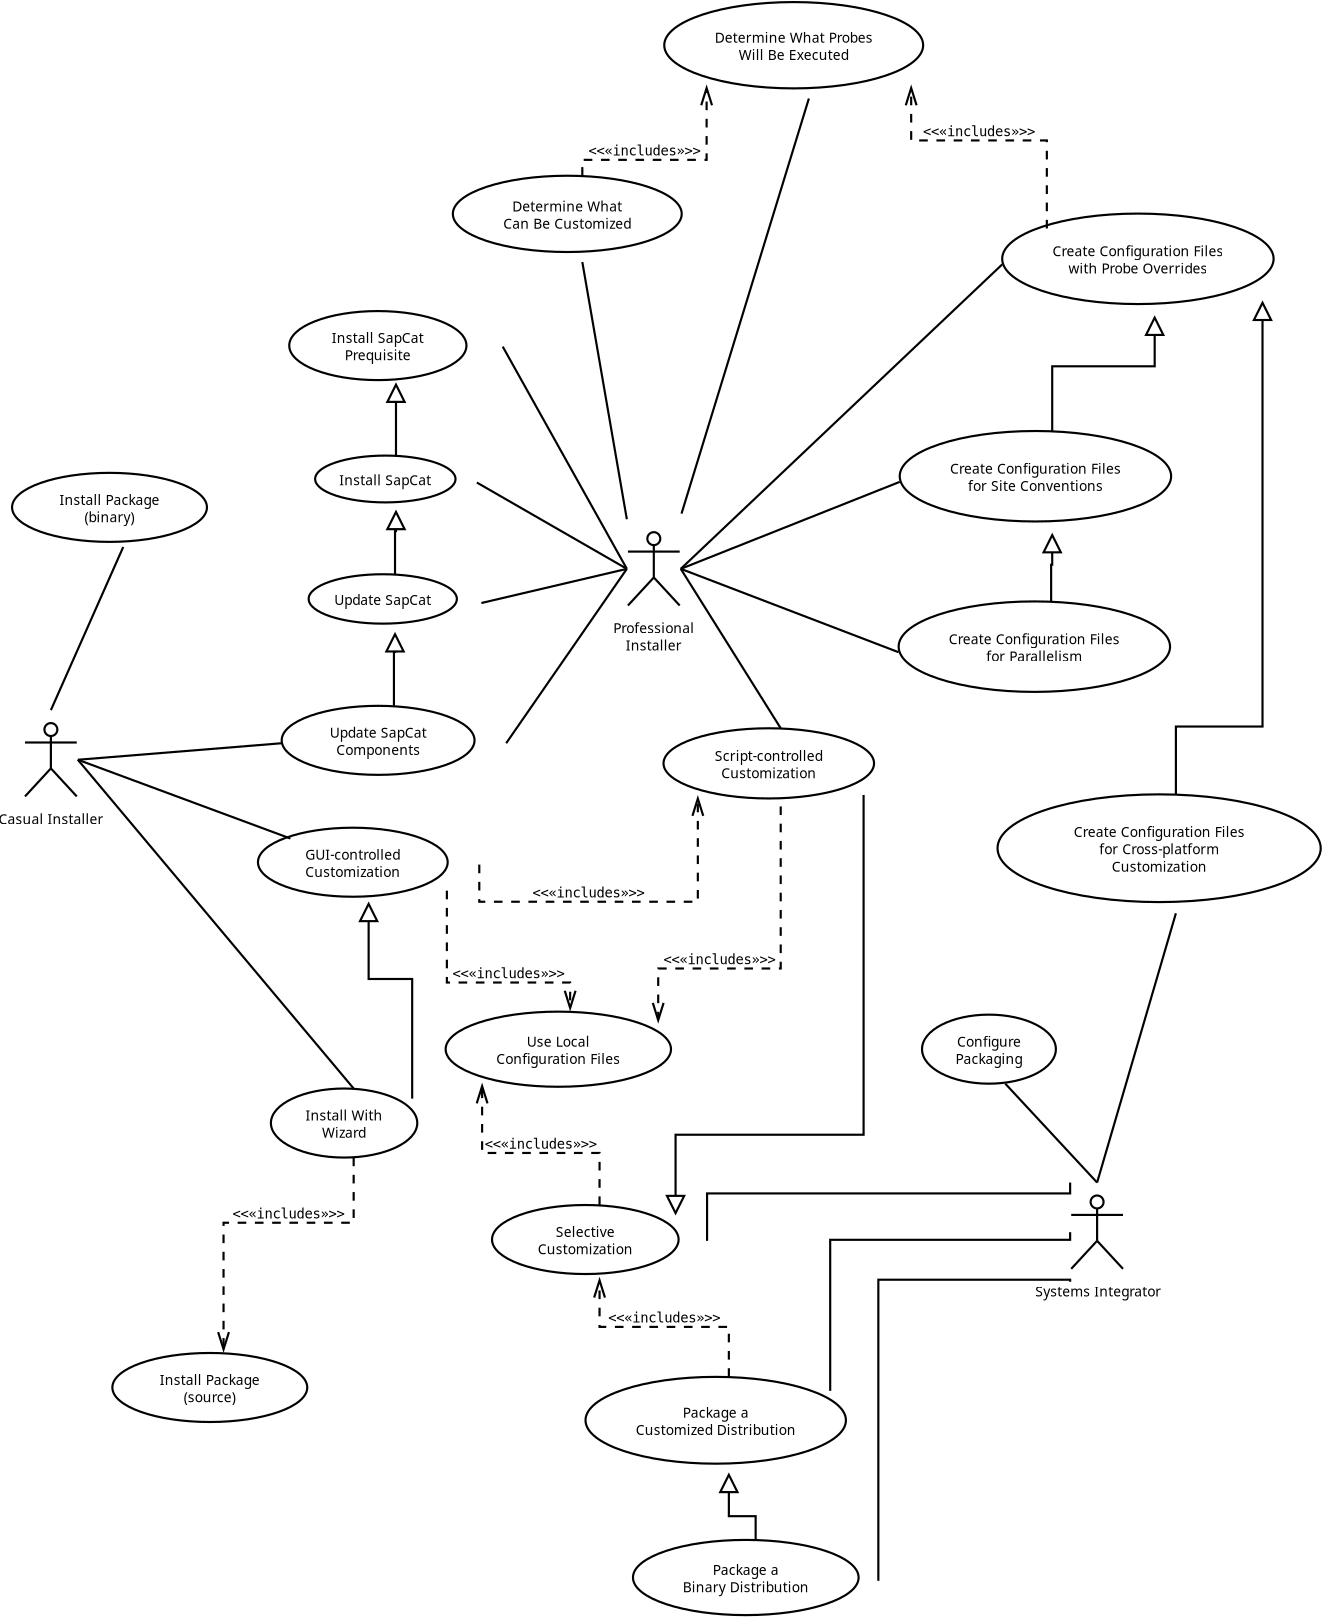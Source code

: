 <?xml version="1.0"?>
<diagram xmlns:dia="http://www.lysator.liu.se/~alla/dia/">
  <diagramdata>
    <attribute name="background">
      <color val="#ffffff"/>
    </attribute>
    <attribute name="paper">
      <composite type="paper">
        <attribute name="name">
          <string>#Letter#</string>
        </attribute>
        <attribute name="tmargin">
          <real val="2.54"/>
        </attribute>
        <attribute name="bmargin">
          <real val="2.54"/>
        </attribute>
        <attribute name="lmargin">
          <real val="2.54"/>
        </attribute>
        <attribute name="rmargin">
          <real val="2.54"/>
        </attribute>
        <attribute name="is_portrait">
          <boolean val="true"/>
        </attribute>
        <attribute name="scaling">
          <real val="1.045"/>
        </attribute>
        <attribute name="fitto">
          <boolean val="true"/>
        </attribute>
        <attribute name="fitwidth">
          <int val="4"/>
        </attribute>
        <attribute name="fitheight">
          <int val="4"/>
        </attribute>
      </composite>
    </attribute>
  </diagramdata>
  <layer name="Background" visible="true">
    <object type="UML - Actor" version="0" id="O0">
      <attribute name="obj_pos">
        <point val="53.6,43.25"/>
      </attribute>
      <attribute name="obj_bb">
        <rectangle val="50.203,40.95;56.997,46.51"/>
      </attribute>
      <attribute name="elem_corner">
        <point val="52.35,40.95"/>
      </attribute>
      <attribute name="elem_width">
        <real val="2.5"/>
      </attribute>
      <attribute name="elem_height">
        <real val="4.6"/>
      </attribute>
      <attribute name="text">
        <composite type="text">
          <attribute name="string">
            <string>#Systems Integrator#</string>
          </attribute>
          <attribute name="font">
            <font name="Helvetica"/>
          </attribute>
          <attribute name="height">
            <real val="0.8"/>
          </attribute>
          <attribute name="pos">
            <point val="53.6,46.35"/>
          </attribute>
          <attribute name="color">
            <color val="#000000"/>
          </attribute>
          <attribute name="alignment">
            <enum val="1"/>
          </attribute>
        </composite>
      </attribute>
    </object>
    <object type="UML - Actor" version="0" id="O1">
      <attribute name="obj_pos">
        <point val="5.1,21.35"/>
      </attribute>
      <attribute name="obj_bb">
        <rectangle val="2.297,19.05;7.903,24.61"/>
      </attribute>
      <attribute name="elem_corner">
        <point val="3.85,19.05"/>
      </attribute>
      <attribute name="elem_width">
        <real val="2.5"/>
      </attribute>
      <attribute name="elem_height">
        <real val="4.6"/>
      </attribute>
      <attribute name="text">
        <composite type="text">
          <attribute name="string">
            <string>#Casual Installer#</string>
          </attribute>
          <attribute name="font">
            <font name="Helvetica"/>
          </attribute>
          <attribute name="height">
            <real val="0.8"/>
          </attribute>
          <attribute name="pos">
            <point val="5.1,24.45"/>
          </attribute>
          <attribute name="color">
            <color val="#000000"/>
          </attribute>
          <attribute name="alignment">
            <enum val="1"/>
          </attribute>
        </composite>
      </attribute>
    </object>
    <object type="UML - Actor" version="0" id="O2">
      <attribute name="obj_pos">
        <point val="33.05,12.5"/>
      </attribute>
      <attribute name="obj_bb">
        <rectangle val="30.793,10.2;35.307,16.56"/>
      </attribute>
      <attribute name="elem_corner">
        <point val="31.8,10.2"/>
      </attribute>
      <attribute name="elem_width">
        <real val="2.5"/>
      </attribute>
      <attribute name="elem_height">
        <real val="4.6"/>
      </attribute>
      <attribute name="text">
        <composite type="text">
          <attribute name="string">
            <string>#Professional
Installer#</string>
          </attribute>
          <attribute name="font">
            <font name="Helvetica"/>
          </attribute>
          <attribute name="height">
            <real val="0.8"/>
          </attribute>
          <attribute name="pos">
            <point val="33.05,15.6"/>
          </attribute>
          <attribute name="color">
            <color val="#000000"/>
          </attribute>
          <attribute name="alignment">
            <enum val="1"/>
          </attribute>
        </composite>
      </attribute>
    </object>
    <object type="UML - Usecase" version="0" id="O3">
      <attribute name="obj_pos">
        <point val="7.95,48.85"/>
      </attribute>
      <attribute name="obj_bb">
        <rectangle val="7.95,48.85;18.259,52.286"/>
      </attribute>
      <attribute name="elem_corner">
        <point val="7.95,48.85"/>
      </attribute>
      <attribute name="elem_width">
        <real val="10.309"/>
      </attribute>
      <attribute name="elem_height">
        <real val="3.436"/>
      </attribute>
      <attribute name="text">
        <composite type="text">
          <attribute name="string">
            <string>#Install Package
(source)#</string>
          </attribute>
          <attribute name="font">
            <font name="Helvetica"/>
          </attribute>
          <attribute name="height">
            <real val="0.8"/>
          </attribute>
          <attribute name="pos">
            <point val="13.104,50.408"/>
          </attribute>
          <attribute name="color">
            <color val="#000000"/>
          </attribute>
          <attribute name="alignment">
            <enum val="1"/>
          </attribute>
        </composite>
      </attribute>
      <attribute name="textout">
        <boolean val="false"/>
      </attribute>
      <attribute name="collaboration">
        <boolean val="false"/>
      </attribute>
    </object>
    <object type="UML - Usecase" version="0" id="O4">
      <attribute name="obj_pos">
        <point val="3.3,8.05"/>
      </attribute>
      <attribute name="obj_bb">
        <rectangle val="3.3,8.05;13.609,11.486"/>
      </attribute>
      <attribute name="elem_corner">
        <point val="3.3,8.05"/>
      </attribute>
      <attribute name="elem_width">
        <real val="10.309"/>
      </attribute>
      <attribute name="elem_height">
        <real val="3.436"/>
      </attribute>
      <attribute name="text">
        <composite type="text">
          <attribute name="string">
            <string>#Install Package
(binary)#</string>
          </attribute>
          <attribute name="font">
            <font name="Helvetica"/>
          </attribute>
          <attribute name="height">
            <real val="0.8"/>
          </attribute>
          <attribute name="pos">
            <point val="8.454,9.608"/>
          </attribute>
          <attribute name="color">
            <color val="#000000"/>
          </attribute>
          <attribute name="alignment">
            <enum val="1"/>
          </attribute>
        </composite>
      </attribute>
      <attribute name="textout">
        <boolean val="false"/>
      </attribute>
      <attribute name="collaboration">
        <boolean val="false"/>
      </attribute>
    </object>
    <object type="UML - Usecase" version="0" id="O5">
      <attribute name="obj_pos">
        <point val="14.7,24.5"/>
      </attribute>
      <attribute name="obj_bb">
        <rectangle val="14.7,24.5;24.96,27.92"/>
      </attribute>
      <attribute name="elem_corner">
        <point val="14.7,24.5"/>
      </attribute>
      <attribute name="elem_width">
        <real val="10.26"/>
      </attribute>
      <attribute name="elem_height">
        <real val="3.42"/>
      </attribute>
      <attribute name="text">
        <composite type="text">
          <attribute name="string">
            <string>#GUI-controlled
Customization#</string>
          </attribute>
          <attribute name="font">
            <font name="Helvetica"/>
          </attribute>
          <attribute name="height">
            <real val="0.8"/>
          </attribute>
          <attribute name="pos">
            <point val="19.83,26.05"/>
          </attribute>
          <attribute name="color">
            <color val="#000000"/>
          </attribute>
          <attribute name="alignment">
            <enum val="1"/>
          </attribute>
        </composite>
      </attribute>
      <attribute name="textout">
        <boolean val="false"/>
      </attribute>
      <attribute name="collaboration">
        <boolean val="false"/>
      </attribute>
    </object>
    <object type="UML - Usecase" version="0" id="O6">
      <attribute name="obj_pos">
        <point val="16.15,0.55"/>
      </attribute>
      <attribute name="obj_bb">
        <rectangle val="16.15,0.55;26.047,3.849"/>
      </attribute>
      <attribute name="elem_corner">
        <point val="16.15,0.55"/>
      </attribute>
      <attribute name="elem_width">
        <real val="9.896"/>
      </attribute>
      <attribute name="elem_height">
        <real val="3.299"/>
      </attribute>
      <attribute name="text">
        <composite type="text">
          <attribute name="string">
            <string>#Install SapCat
Prequisite#</string>
          </attribute>
          <attribute name="font">
            <font name="Helvetica"/>
          </attribute>
          <attribute name="height">
            <real val="0.8"/>
          </attribute>
          <attribute name="pos">
            <point val="21.098,2.039"/>
          </attribute>
          <attribute name="color">
            <color val="#000000"/>
          </attribute>
          <attribute name="alignment">
            <enum val="1"/>
          </attribute>
        </composite>
      </attribute>
      <attribute name="textout">
        <boolean val="false"/>
      </attribute>
      <attribute name="collaboration">
        <boolean val="false"/>
      </attribute>
    </object>
    <object type="UML - Usecase" version="0" id="O7">
      <attribute name="obj_pos">
        <point val="17.35,7.25"/>
      </attribute>
      <attribute name="obj_bb">
        <rectangle val="17.35,7.25;24.846,9.749"/>
      </attribute>
      <attribute name="elem_corner">
        <point val="17.35,7.25"/>
      </attribute>
      <attribute name="elem_width">
        <real val="7.496"/>
      </attribute>
      <attribute name="elem_height">
        <real val="2.499"/>
      </attribute>
      <attribute name="text">
        <composite type="text">
          <attribute name="string">
            <string>#Install SapCat#</string>
          </attribute>
          <attribute name="font">
            <font name="Helvetica"/>
          </attribute>
          <attribute name="height">
            <real val="0.8"/>
          </attribute>
          <attribute name="pos">
            <point val="21.098,8.739"/>
          </attribute>
          <attribute name="color">
            <color val="#000000"/>
          </attribute>
          <attribute name="alignment">
            <enum val="1"/>
          </attribute>
        </composite>
      </attribute>
      <attribute name="textout">
        <boolean val="false"/>
      </attribute>
      <attribute name="collaboration">
        <boolean val="false"/>
      </attribute>
    </object>
    <object type="UML - Usecase" version="0" id="O8">
      <attribute name="obj_pos">
        <point val="17.05,12.75"/>
      </attribute>
      <attribute name="obj_bb">
        <rectangle val="17.05,12.75;25.055,15.418"/>
      </attribute>
      <attribute name="elem_corner">
        <point val="17.05,12.75"/>
      </attribute>
      <attribute name="elem_width">
        <real val="8.006"/>
      </attribute>
      <attribute name="elem_height">
        <real val="2.669"/>
      </attribute>
      <attribute name="text">
        <composite type="text">
          <attribute name="string">
            <string>#Update SapCat#</string>
          </attribute>
          <attribute name="font">
            <font name="Helvetica"/>
          </attribute>
          <attribute name="height">
            <real val="0.8"/>
          </attribute>
          <attribute name="pos">
            <point val="21.053,14.324"/>
          </attribute>
          <attribute name="color">
            <color val="#000000"/>
          </attribute>
          <attribute name="alignment">
            <enum val="1"/>
          </attribute>
        </composite>
      </attribute>
      <attribute name="textout">
        <boolean val="false"/>
      </attribute>
      <attribute name="collaboration">
        <boolean val="false"/>
      </attribute>
    </object>
    <object type="UML - Usecase" version="0" id="O9">
      <attribute name="obj_pos">
        <point val="15.8,18.85"/>
      </attribute>
      <attribute name="obj_bb">
        <rectangle val="15.8,18.85;26.206,22.319"/>
      </attribute>
      <attribute name="elem_corner">
        <point val="15.8,18.85"/>
      </attribute>
      <attribute name="elem_width">
        <real val="10.405"/>
      </attribute>
      <attribute name="elem_height">
        <real val="3.469"/>
      </attribute>
      <attribute name="text">
        <composite type="text">
          <attribute name="string">
            <string>#Update SapCat
Components#</string>
          </attribute>
          <attribute name="font">
            <font name="Helvetica"/>
          </attribute>
          <attribute name="height">
            <real val="0.8"/>
          </attribute>
          <attribute name="pos">
            <point val="21.003,20.424"/>
          </attribute>
          <attribute name="color">
            <color val="#000000"/>
          </attribute>
          <attribute name="alignment">
            <enum val="1"/>
          </attribute>
        </composite>
      </attribute>
      <attribute name="textout">
        <boolean val="false"/>
      </attribute>
      <attribute name="collaboration">
        <boolean val="false"/>
      </attribute>
    </object>
    <object type="UML - Generalization" version="0" id="O10">
      <attribute name="obj_pos">
        <point val="21.053,15.418"/>
      </attribute>
      <attribute name="obj_bb">
        <rectangle val="20.153,14.569;21.903,19.7"/>
      </attribute>
      <attribute name="orth_points">
        <point val="21.053,15.418"/>
        <point val="21.053,16.35"/>
        <point val="21.003,16.35"/>
        <point val="21.003,18.85"/>
      </attribute>
      <attribute name="orth_orient">
        <enum val="1"/>
        <enum val="0"/>
        <enum val="1"/>
      </attribute>
      <attribute name="name">
        <string/>
      </attribute>
      <attribute name="stereotype">
        <string/>
      </attribute>
      <connections>
        <connection handle="0" to="O8" connection="6"/>
        <connection handle="1" to="O9" connection="1"/>
      </connections>
    </object>
    <object type="UML - Generalization" version="0" id="O11">
      <attribute name="obj_pos">
        <point val="21.098,9.749"/>
      </attribute>
      <attribute name="obj_bb">
        <rectangle val="20.203,8.899;21.948,13.6"/>
      </attribute>
      <attribute name="orth_points">
        <point val="21.098,9.749"/>
        <point val="21.098,10.75"/>
        <point val="21.053,10.75"/>
        <point val="21.053,12.75"/>
      </attribute>
      <attribute name="orth_orient">
        <enum val="1"/>
        <enum val="0"/>
        <enum val="1"/>
      </attribute>
      <attribute name="name">
        <string/>
      </attribute>
      <attribute name="stereotype">
        <string/>
      </attribute>
      <connections>
        <connection handle="0" to="O7" connection="6"/>
        <connection handle="1" to="O8" connection="1"/>
      </connections>
    </object>
    <object type="UML - Generalization" version="0" id="O12">
      <attribute name="obj_pos">
        <point val="21.098,3.849"/>
      </attribute>
      <attribute name="obj_bb">
        <rectangle val="20.248,2.999;21.948,8.1"/>
      </attribute>
      <attribute name="orth_points">
        <point val="21.098,3.849"/>
        <point val="21.098,5.2"/>
        <point val="21.098,5.2"/>
        <point val="21.098,7.25"/>
      </attribute>
      <attribute name="orth_orient">
        <enum val="1"/>
        <enum val="0"/>
        <enum val="1"/>
      </attribute>
      <attribute name="name">
        <string/>
      </attribute>
      <attribute name="stereotype">
        <string/>
      </attribute>
      <connections>
        <connection handle="0" to="O6" connection="6"/>
        <connection handle="1" to="O7" connection="1"/>
      </connections>
    </object>
    <object type="Standard - Line" version="0" id="O13">
      <attribute name="obj_pos">
        <point val="5.1,19.05"/>
      </attribute>
      <attribute name="obj_bb">
        <rectangle val="5.05,11.436;8.504,19.1"/>
      </attribute>
      <attribute name="conn_endpoints">
        <point val="5.1,19.05"/>
        <point val="8.454,11.486"/>
      </attribute>
      <attribute name="numcp">
        <int val="1"/>
      </attribute>
      <connections>
        <connection handle="0" to="O1" connection="1"/>
        <connection handle="1" to="O4" connection="6"/>
      </connections>
    </object>
    <object type="Standard - Line" version="0" id="O14">
      <attribute name="obj_pos">
        <point val="6.35,21.35"/>
      </attribute>
      <attribute name="obj_bb">
        <rectangle val="6.3,21.3;16.253,25.051"/>
      </attribute>
      <attribute name="conn_endpoints">
        <point val="6.35,21.35"/>
        <point val="16.203,25.001"/>
      </attribute>
      <attribute name="numcp">
        <int val="1"/>
      </attribute>
      <connections>
        <connection handle="0" to="O1" connection="4"/>
        <connection handle="1" to="O5" connection="0"/>
      </connections>
    </object>
    <object type="Standard - Line" version="0" id="O15">
      <attribute name="obj_pos">
        <point val="6.35,21.35"/>
      </attribute>
      <attribute name="obj_bb">
        <rectangle val="6.3,20.534;15.85,21.4"/>
      </attribute>
      <attribute name="conn_endpoints">
        <point val="6.35,21.35"/>
        <point val="15.8,20.584"/>
      </attribute>
      <attribute name="numcp">
        <int val="1"/>
      </attribute>
      <connections>
        <connection handle="0" to="O1" connection="4"/>
        <connection handle="1" to="O9" connection="3"/>
      </connections>
    </object>
    <object type="UML - Usecase" version="0" id="O16">
      <attribute name="obj_pos">
        <point val="15.3,36.591"/>
      </attribute>
      <attribute name="obj_bb">
        <rectangle val="15.3,36.591;23.36,39.791"/>
      </attribute>
      <attribute name="elem_corner">
        <point val="15.3,36.591"/>
      </attribute>
      <attribute name="elem_width">
        <real val="8.06"/>
      </attribute>
      <attribute name="elem_height">
        <real val="3.2"/>
      </attribute>
      <attribute name="text">
        <composite type="text">
          <attribute name="string">
            <string>#Install With
Wizard#</string>
          </attribute>
          <attribute name="font">
            <font name="Helvetica"/>
          </attribute>
          <attribute name="height">
            <real val="0.8"/>
          </attribute>
          <attribute name="pos">
            <point val="19.33,38.031"/>
          </attribute>
          <attribute name="color">
            <color val="#000000"/>
          </attribute>
          <attribute name="alignment">
            <enum val="1"/>
          </attribute>
        </composite>
      </attribute>
      <attribute name="textout">
        <boolean val="false"/>
      </attribute>
      <attribute name="collaboration">
        <boolean val="false"/>
      </attribute>
    </object>
    <object type="Standard - Line" version="0" id="O17">
      <attribute name="obj_pos">
        <point val="26.047,2.199"/>
      </attribute>
      <attribute name="obj_bb">
        <rectangle val="25.997,2.149;31.85,12.55"/>
      </attribute>
      <attribute name="conn_endpoints">
        <point val="26.047,2.199"/>
        <point val="31.8,12.5"/>
      </attribute>
      <attribute name="numcp">
        <int val="1"/>
      </attribute>
      <connections>
        <connection handle="0" to="O6" connection="4"/>
        <connection handle="1" to="O2" connection="3"/>
      </connections>
    </object>
    <object type="Standard - Line" version="0" id="O18">
      <attribute name="obj_pos">
        <point val="24.846,8.499"/>
      </attribute>
      <attribute name="obj_bb">
        <rectangle val="24.797,8.449;31.85,12.55"/>
      </attribute>
      <attribute name="conn_endpoints">
        <point val="24.846,8.499"/>
        <point val="31.8,12.5"/>
      </attribute>
      <attribute name="numcp">
        <int val="1"/>
      </attribute>
      <connections>
        <connection handle="0" to="O7" connection="4"/>
        <connection handle="1" to="O2" connection="3"/>
      </connections>
    </object>
    <object type="Standard - Line" version="0" id="O19">
      <attribute name="obj_pos">
        <point val="25.055,14.084"/>
      </attribute>
      <attribute name="obj_bb">
        <rectangle val="25.006,12.45;31.85,14.134"/>
      </attribute>
      <attribute name="conn_endpoints">
        <point val="25.055,14.084"/>
        <point val="31.8,12.5"/>
      </attribute>
      <attribute name="numcp">
        <int val="1"/>
      </attribute>
      <connections>
        <connection handle="0" to="O8" connection="4"/>
        <connection handle="1" to="O2" connection="3"/>
      </connections>
    </object>
    <object type="Standard - Line" version="0" id="O20">
      <attribute name="obj_pos">
        <point val="26.206,20.584"/>
      </attribute>
      <attribute name="obj_bb">
        <rectangle val="26.155,12.45;31.85,20.634"/>
      </attribute>
      <attribute name="conn_endpoints">
        <point val="26.206,20.584"/>
        <point val="31.8,12.5"/>
      </attribute>
      <attribute name="numcp">
        <int val="1"/>
      </attribute>
      <connections>
        <connection handle="0" to="O9" connection="4"/>
        <connection handle="1" to="O2" connection="3"/>
      </connections>
    </object>
    <object type="Standard - Line" version="0" id="O21">
      <attribute name="obj_pos">
        <point val="6.35,21.35"/>
      </attribute>
      <attribute name="obj_bb">
        <rectangle val="6.3,21.3;19.186,36.641"/>
      </attribute>
      <attribute name="conn_endpoints">
        <point val="6.35,21.35"/>
        <point val="19.136,36.591"/>
      </attribute>
      <attribute name="numcp">
        <int val="1"/>
      </attribute>
      <connections>
        <connection handle="0" to="O1" connection="4"/>
        <connection handle="1" to="O16" connection="1"/>
      </connections>
    </object>
    <object type="UML - Usecase" version="0" id="O22">
      <attribute name="obj_pos">
        <point val="33.5,19.891"/>
      </attribute>
      <attribute name="obj_bb">
        <rectangle val="33.5,19.891;44.366,23.513"/>
      </attribute>
      <attribute name="elem_corner">
        <point val="33.5,19.891"/>
      </attribute>
      <attribute name="elem_width">
        <real val="10.866"/>
      </attribute>
      <attribute name="elem_height">
        <real val="3.622"/>
      </attribute>
      <attribute name="text">
        <composite type="text">
          <attribute name="string">
            <string>#Script-controlled
Customization#</string>
          </attribute>
          <attribute name="font">
            <font name="Helvetica"/>
          </attribute>
          <attribute name="height">
            <real val="0.8"/>
          </attribute>
          <attribute name="pos">
            <point val="38.933,21.542"/>
          </attribute>
          <attribute name="color">
            <color val="#000000"/>
          </attribute>
          <attribute name="alignment">
            <enum val="1"/>
          </attribute>
        </composite>
      </attribute>
      <attribute name="textout">
        <boolean val="false"/>
      </attribute>
      <attribute name="collaboration">
        <boolean val="false"/>
      </attribute>
    </object>
    <object type="Standard - Line" version="0" id="O23">
      <attribute name="obj_pos">
        <point val="34.3,12.5"/>
      </attribute>
      <attribute name="obj_bb">
        <rectangle val="34.25,12.45;38.983,19.941"/>
      </attribute>
      <attribute name="conn_endpoints">
        <point val="34.3,12.5"/>
        <point val="38.933,19.891"/>
      </attribute>
      <attribute name="numcp">
        <int val="1"/>
      </attribute>
      <connections>
        <connection handle="0" to="O2" connection="4"/>
        <connection handle="1" to="O22" connection="1"/>
      </connections>
    </object>
    <object type="UML - Usecase" version="0" id="O24">
      <attribute name="obj_pos">
        <point val="25.55,41.991"/>
      </attribute>
      <attribute name="obj_bb">
        <rectangle val="25.55,41.991;35.519,45.314"/>
      </attribute>
      <attribute name="elem_corner">
        <point val="25.55,41.991"/>
      </attribute>
      <attribute name="elem_width">
        <real val="9.969"/>
      </attribute>
      <attribute name="elem_height">
        <real val="3.323"/>
      </attribute>
      <attribute name="text">
        <composite type="text">
          <attribute name="string">
            <string>#Selective
Customization#</string>
          </attribute>
          <attribute name="font">
            <font name="Helvetica"/>
          </attribute>
          <attribute name="height">
            <real val="0.8"/>
          </attribute>
          <attribute name="pos">
            <point val="30.535,43.492"/>
          </attribute>
          <attribute name="color">
            <color val="#000000"/>
          </attribute>
          <attribute name="alignment">
            <enum val="1"/>
          </attribute>
        </composite>
      </attribute>
      <attribute name="textout">
        <boolean val="false"/>
      </attribute>
      <attribute name="collaboration">
        <boolean val="false"/>
      </attribute>
    </object>
    <object type="UML - Generalization" version="0" id="O25">
      <attribute name="obj_pos">
        <point val="34.059,42.478"/>
      </attribute>
      <attribute name="obj_bb">
        <rectangle val="33.209,22.133;43.625,43.328"/>
      </attribute>
      <attribute name="orth_points">
        <point val="34.059,42.478"/>
        <point val="34.059,38.733"/>
        <point val="42.775,38.733"/>
        <point val="42.775,22.983"/>
      </attribute>
      <attribute name="orth_orient">
        <enum val="1"/>
        <enum val="0"/>
        <enum val="1"/>
      </attribute>
      <attribute name="name">
        <string/>
      </attribute>
      <attribute name="stereotype">
        <string/>
      </attribute>
      <connections>
        <connection handle="0" to="O24" connection="2"/>
        <connection handle="1" to="O22" connection="7"/>
      </connections>
    </object>
    <object type="UML - Dependency" version="0" id="O26">
      <attribute name="obj_pos">
        <point val="19.136,39.791"/>
      </attribute>
      <attribute name="obj_bb">
        <rectangle val="12.254,38.941;19.986,49.7"/>
      </attribute>
      <attribute name="orth_points">
        <point val="19.136,39.791"/>
        <point val="19.136,42.813"/>
        <point val="13.104,42.813"/>
        <point val="13.104,48.85"/>
      </attribute>
      <attribute name="orth_orient">
        <enum val="1"/>
        <enum val="0"/>
        <enum val="1"/>
      </attribute>
      <attribute name="draw_arrow">
        <boolean val="true"/>
      </attribute>
      <attribute name="name">
        <string/>
      </attribute>
      <attribute name="stereotype">
        <string>#&#171;includes&#187;#</string>
      </attribute>
      <connections>
        <connection handle="0" to="O16" connection="6"/>
        <connection handle="1" to="O3" connection="1"/>
      </connections>
    </object>
    <object type="UML - Dependency" version="0" id="O27">
      <attribute name="obj_pos">
        <point val="24.96,26.21"/>
      </attribute>
      <attribute name="obj_bb">
        <rectangle val="24.11,22.133;35.941,28.782"/>
      </attribute>
      <attribute name="orth_points">
        <point val="24.96,26.21"/>
        <point val="24.96,27.932"/>
        <point val="35.091,27.932"/>
        <point val="35.091,22.983"/>
      </attribute>
      <attribute name="orth_orient">
        <enum val="1"/>
        <enum val="0"/>
        <enum val="1"/>
      </attribute>
      <attribute name="draw_arrow">
        <boolean val="true"/>
      </attribute>
      <attribute name="name">
        <string/>
      </attribute>
      <attribute name="stereotype">
        <string>#&#171;includes&#187;#</string>
      </attribute>
      <connections>
        <connection handle="0" to="O5" connection="4"/>
        <connection handle="1" to="O22" connection="5"/>
      </connections>
    </object>
    <object type="UML - Generalization" version="0" id="O28">
      <attribute name="obj_pos">
        <point val="19.83,27.92"/>
      </attribute>
      <attribute name="obj_bb">
        <rectangle val="18.98,27.07;22.698,37.91"/>
      </attribute>
      <attribute name="orth_points">
        <point val="19.83,27.92"/>
        <point val="19.83,31.513"/>
        <point val="21.849,31.513"/>
        <point val="21.849,37.059"/>
      </attribute>
      <attribute name="orth_orient">
        <enum val="1"/>
        <enum val="0"/>
        <enum val="1"/>
      </attribute>
      <attribute name="name">
        <string/>
      </attribute>
      <attribute name="stereotype">
        <string/>
      </attribute>
      <connections>
        <connection handle="0" to="O5" connection="6"/>
        <connection handle="1" to="O16" connection="2"/>
      </connections>
    </object>
    <object type="UML - Usecase" version="0" id="O29">
      <attribute name="obj_pos">
        <point val="23.4,33.027"/>
      </attribute>
      <attribute name="obj_bb">
        <rectangle val="23.4,33.027;34.945,36.875"/>
      </attribute>
      <attribute name="elem_corner">
        <point val="23.4,33.027"/>
      </attribute>
      <attribute name="elem_width">
        <real val="11.545"/>
      </attribute>
      <attribute name="elem_height">
        <real val="3.848"/>
      </attribute>
      <attribute name="text">
        <composite type="text">
          <attribute name="string">
            <string>#Use Local
Configuration Files#</string>
          </attribute>
          <attribute name="font">
            <font name="Helvetica"/>
          </attribute>
          <attribute name="height">
            <real val="0.8"/>
          </attribute>
          <attribute name="pos">
            <point val="29.172,34.791"/>
          </attribute>
          <attribute name="color">
            <color val="#000000"/>
          </attribute>
          <attribute name="alignment">
            <enum val="1"/>
          </attribute>
        </composite>
      </attribute>
      <attribute name="textout">
        <boolean val="false"/>
      </attribute>
      <attribute name="collaboration">
        <boolean val="false"/>
      </attribute>
    </object>
    <object type="UML - Dependency" version="0" id="O30">
      <attribute name="obj_pos">
        <point val="23.457,27.419"/>
      </attribute>
      <attribute name="obj_bb">
        <rectangle val="22.608,26.569;30.022,33.877"/>
      </attribute>
      <attribute name="orth_points">
        <point val="23.457,27.419"/>
        <point val="23.457,31.677"/>
        <point val="29.172,31.677"/>
        <point val="29.172,33.027"/>
      </attribute>
      <attribute name="orth_orient">
        <enum val="1"/>
        <enum val="0"/>
        <enum val="1"/>
      </attribute>
      <attribute name="draw_arrow">
        <boolean val="true"/>
      </attribute>
      <attribute name="name">
        <string/>
      </attribute>
      <attribute name="stereotype">
        <string>#&#171;includes&#187;#</string>
      </attribute>
      <connections>
        <connection handle="0" to="O5" connection="7"/>
        <connection handle="1" to="O29" connection="1"/>
      </connections>
    </object>
    <object type="UML - Dependency" version="0" id="O31">
      <attribute name="obj_pos">
        <point val="38.933,23.513"/>
      </attribute>
      <attribute name="obj_bb">
        <rectangle val="32.404,22.663;39.783,34.44"/>
      </attribute>
      <attribute name="orth_points">
        <point val="38.933,23.513"/>
        <point val="38.933,31.027"/>
        <point val="33.254,31.027"/>
        <point val="33.254,33.59"/>
      </attribute>
      <attribute name="orth_orient">
        <enum val="1"/>
        <enum val="0"/>
        <enum val="1"/>
      </attribute>
      <attribute name="draw_arrow">
        <boolean val="true"/>
      </attribute>
      <attribute name="name">
        <string/>
      </attribute>
      <attribute name="stereotype">
        <string>#&#171;includes&#187;#</string>
      </attribute>
      <connections>
        <connection handle="0" to="O22" connection="6"/>
        <connection handle="1" to="O29" connection="2"/>
      </connections>
    </object>
    <object type="Standard - Line" version="0" id="O32">
      <attribute name="obj_pos">
        <point val="34.3,12.5"/>
      </attribute>
      <attribute name="obj_bb">
        <rectangle val="34.25,12.45;44.45,16.417"/>
      </attribute>
      <attribute name="conn_endpoints">
        <point val="34.3,12.5"/>
        <point val="44.4,16.367"/>
      </attribute>
      <attribute name="numcp">
        <int val="1"/>
      </attribute>
      <connections>
        <connection handle="0" to="O2" connection="4"/>
        <connection handle="1" to="O41" connection="3"/>
      </connections>
    </object>
    <object type="Standard - Line" version="0" id="O33">
      <attribute name="obj_pos">
        <point val="34.3,12.5"/>
      </attribute>
      <attribute name="obj_bb">
        <rectangle val="34.25,8.417;44.5,12.55"/>
      </attribute>
      <attribute name="conn_endpoints">
        <point val="34.3,12.5"/>
        <point val="44.45,8.467"/>
      </attribute>
      <attribute name="numcp">
        <int val="1"/>
      </attribute>
      <connections>
        <connection handle="0" to="O2" connection="4"/>
        <connection handle="1" to="O40" connection="3"/>
      </connections>
    </object>
    <object type="Standard - Line" version="0" id="O34">
      <attribute name="obj_pos">
        <point val="34.3,12.5"/>
      </attribute>
      <attribute name="obj_bb">
        <rectangle val="34.25,-1.663;49.25,12.55"/>
      </attribute>
      <attribute name="conn_endpoints">
        <point val="34.3,12.5"/>
        <point val="49.2,-1.613"/>
      </attribute>
      <attribute name="numcp">
        <int val="1"/>
      </attribute>
      <connections>
        <connection handle="0" to="O2" connection="4"/>
        <connection handle="1" to="O38" connection="3"/>
      </connections>
    </object>
    <object type="UML - Usecase" version="0" id="O35">
      <attribute name="obj_pos">
        <point val="29.884,49.958"/>
      </attribute>
      <attribute name="obj_bb">
        <rectangle val="29.884,49.958;43.174,54.388"/>
      </attribute>
      <attribute name="elem_corner">
        <point val="29.884,49.958"/>
      </attribute>
      <attribute name="elem_width">
        <real val="13.29"/>
      </attribute>
      <attribute name="elem_height">
        <real val="4.43"/>
      </attribute>
      <attribute name="text">
        <composite type="text">
          <attribute name="string">
            <string>#Package a
Customized Distribution#</string>
          </attribute>
          <attribute name="font">
            <font name="Helvetica"/>
          </attribute>
          <attribute name="height">
            <real val="0.8"/>
          </attribute>
          <attribute name="pos">
            <point val="36.529,52.013"/>
          </attribute>
          <attribute name="color">
            <color val="#000000"/>
          </attribute>
          <attribute name="alignment">
            <enum val="1"/>
          </attribute>
        </composite>
      </attribute>
      <attribute name="textout">
        <boolean val="false"/>
      </attribute>
      <attribute name="collaboration">
        <boolean val="false"/>
      </attribute>
    </object>
    <object type="UML - Usecase" version="0" id="O36">
      <attribute name="obj_pos">
        <point val="23.734,-5.724"/>
      </attribute>
      <attribute name="obj_bb">
        <rectangle val="23.734,-5.724;35.739,-1.722"/>
      </attribute>
      <attribute name="elem_corner">
        <point val="23.734,-5.724"/>
      </attribute>
      <attribute name="elem_width">
        <real val="12.005"/>
      </attribute>
      <attribute name="elem_height">
        <real val="4.002"/>
      </attribute>
      <attribute name="text">
        <composite type="text">
          <attribute name="string">
            <string>#Determine What
Can Be Customized#</string>
          </attribute>
          <attribute name="font">
            <font name="Helvetica"/>
          </attribute>
          <attribute name="height">
            <real val="0.8"/>
          </attribute>
          <attribute name="pos">
            <point val="29.736,-3.883"/>
          </attribute>
          <attribute name="color">
            <color val="#000000"/>
          </attribute>
          <attribute name="alignment">
            <enum val="1"/>
          </attribute>
        </composite>
      </attribute>
      <attribute name="textout">
        <boolean val="false"/>
      </attribute>
      <attribute name="collaboration">
        <boolean val="false"/>
      </attribute>
    </object>
    <object type="UML - Usecase" version="0" id="O37">
      <attribute name="obj_pos">
        <point val="33.534,-13.774"/>
      </attribute>
      <attribute name="obj_bb">
        <rectangle val="33.534,-13.774;46.945,-9.304"/>
      </attribute>
      <attribute name="elem_corner">
        <point val="33.534,-13.774"/>
      </attribute>
      <attribute name="elem_width">
        <real val="13.411"/>
      </attribute>
      <attribute name="elem_height">
        <real val="4.47"/>
      </attribute>
      <attribute name="text">
        <composite type="text">
          <attribute name="string">
            <string>#Determine What Probes
Will Be Executed#</string>
          </attribute>
          <attribute name="font">
            <font name="Helvetica"/>
          </attribute>
          <attribute name="height">
            <real val="0.8"/>
          </attribute>
          <attribute name="pos">
            <point val="40.239,-11.699"/>
          </attribute>
          <attribute name="color">
            <color val="#000000"/>
          </attribute>
          <attribute name="alignment">
            <enum val="1"/>
          </attribute>
        </composite>
      </attribute>
      <attribute name="textout">
        <boolean val="false"/>
      </attribute>
      <attribute name="collaboration">
        <boolean val="false"/>
      </attribute>
    </object>
    <object type="UML - Usecase" version="0" id="O38">
      <attribute name="obj_pos">
        <point val="49.2,-3.969"/>
      </attribute>
      <attribute name="obj_bb">
        <rectangle val="49.2,-3.969;63.339,0.744"/>
      </attribute>
      <attribute name="elem_corner">
        <point val="49.2,-3.969"/>
      </attribute>
      <attribute name="elem_width">
        <real val="14.139"/>
      </attribute>
      <attribute name="elem_height">
        <real val="4.713"/>
      </attribute>
      <attribute name="text">
        <composite type="text">
          <attribute name="string">
            <string>#Create Configuration Files
with Probe Overrides#</string>
          </attribute>
          <attribute name="font">
            <font name="Helvetica"/>
          </attribute>
          <attribute name="height">
            <real val="0.8"/>
          </attribute>
          <attribute name="pos">
            <point val="56.269,-1.773"/>
          </attribute>
          <attribute name="color">
            <color val="#000000"/>
          </attribute>
          <attribute name="alignment">
            <enum val="1"/>
          </attribute>
        </composite>
      </attribute>
      <attribute name="textout">
        <boolean val="false"/>
      </attribute>
      <attribute name="collaboration">
        <boolean val="false"/>
      </attribute>
    </object>
    <object type="UML - Generalization" version="0" id="O39">
      <attribute name="obj_pos">
        <point val="56.269,0.744"/>
      </attribute>
      <attribute name="obj_bb">
        <rectangle val="50.669,-0.106;57.119,6.96"/>
      </attribute>
      <attribute name="orth_points">
        <point val="56.269,0.744"/>
        <point val="56.269,3.11"/>
        <point val="51.519,3.11"/>
        <point val="51.519,6.11"/>
      </attribute>
      <attribute name="orth_orient">
        <enum val="1"/>
        <enum val="0"/>
        <enum val="1"/>
      </attribute>
      <attribute name="name">
        <string/>
      </attribute>
      <attribute name="stereotype">
        <string/>
      </attribute>
      <connections>
        <connection handle="0" to="O38" connection="6"/>
        <connection handle="1" to="O40" connection="1"/>
      </connections>
    </object>
    <object type="UML - Usecase" version="0" id="O40">
      <attribute name="obj_pos">
        <point val="44.45,6.11"/>
      </attribute>
      <attribute name="obj_bb">
        <rectangle val="44.45,6.11;58.589,10.823"/>
      </attribute>
      <attribute name="elem_corner">
        <point val="44.45,6.11"/>
      </attribute>
      <attribute name="elem_width">
        <real val="14.139"/>
      </attribute>
      <attribute name="elem_height">
        <real val="4.713"/>
      </attribute>
      <attribute name="text">
        <composite type="text">
          <attribute name="string">
            <string>#Create Configuration Files
for Site Conventions#</string>
          </attribute>
          <attribute name="font">
            <font name="Helvetica"/>
          </attribute>
          <attribute name="height">
            <real val="0.8"/>
          </attribute>
          <attribute name="pos">
            <point val="51.519,8.307"/>
          </attribute>
          <attribute name="color">
            <color val="#000000"/>
          </attribute>
          <attribute name="alignment">
            <enum val="1"/>
          </attribute>
        </composite>
      </attribute>
      <attribute name="textout">
        <boolean val="false"/>
      </attribute>
      <attribute name="collaboration">
        <boolean val="false"/>
      </attribute>
    </object>
    <object type="UML - Usecase" version="0" id="O41">
      <attribute name="obj_pos">
        <point val="44.4,14.01"/>
      </attribute>
      <attribute name="obj_bb">
        <rectangle val="44.4,14.01;58.538,18.723"/>
      </attribute>
      <attribute name="elem_corner">
        <point val="44.4,14.01"/>
      </attribute>
      <attribute name="elem_width">
        <real val="14.139"/>
      </attribute>
      <attribute name="elem_height">
        <real val="4.713"/>
      </attribute>
      <attribute name="text">
        <composite type="text">
          <attribute name="string">
            <string>#Create Configuration Files
for Parallelism#</string>
          </attribute>
          <attribute name="font">
            <font name="Helvetica"/>
          </attribute>
          <attribute name="height">
            <real val="0.8"/>
          </attribute>
          <attribute name="pos">
            <point val="51.469,16.207"/>
          </attribute>
          <attribute name="color">
            <color val="#000000"/>
          </attribute>
          <attribute name="alignment">
            <enum val="1"/>
          </attribute>
        </composite>
      </attribute>
      <attribute name="textout">
        <boolean val="false"/>
      </attribute>
      <attribute name="collaboration">
        <boolean val="false"/>
      </attribute>
    </object>
    <object type="UML - Generalization" version="0" id="O42">
      <attribute name="obj_pos">
        <point val="51.519,10.823"/>
      </attribute>
      <attribute name="obj_bb">
        <rectangle val="50.619,9.973;52.369,14.86"/>
      </attribute>
      <attribute name="orth_points">
        <point val="51.519,10.823"/>
        <point val="51.519,12.31"/>
        <point val="51.469,12.31"/>
        <point val="51.469,14.01"/>
      </attribute>
      <attribute name="orth_orient">
        <enum val="1"/>
        <enum val="0"/>
        <enum val="1"/>
      </attribute>
      <attribute name="name">
        <string/>
      </attribute>
      <attribute name="stereotype">
        <string/>
      </attribute>
      <connections>
        <connection handle="0" to="O40" connection="6"/>
        <connection handle="1" to="O41" connection="1"/>
      </connections>
    </object>
    <object type="UML - Usecase" version="0" id="O43">
      <attribute name="obj_pos">
        <point val="48.984,22.954"/>
      </attribute>
      <attribute name="obj_bb">
        <rectangle val="48.984,22.954;65.522,28.467"/>
      </attribute>
      <attribute name="elem_corner">
        <point val="48.984,22.954"/>
      </attribute>
      <attribute name="elem_width">
        <real val="16.538"/>
      </attribute>
      <attribute name="elem_height">
        <real val="5.513"/>
      </attribute>
      <attribute name="text">
        <composite type="text">
          <attribute name="string">
            <string>#Create Configuration Files
for Cross-platform
Customization#</string>
          </attribute>
          <attribute name="font">
            <font name="Helvetica"/>
          </attribute>
          <attribute name="height">
            <real val="0.8"/>
          </attribute>
          <attribute name="pos">
            <point val="57.253,25.151"/>
          </attribute>
          <attribute name="color">
            <color val="#000000"/>
          </attribute>
          <attribute name="alignment">
            <enum val="1"/>
          </attribute>
        </composite>
      </attribute>
      <attribute name="textout">
        <boolean val="false"/>
      </attribute>
      <attribute name="collaboration">
        <boolean val="false"/>
      </attribute>
    </object>
    <object type="UML - Generalization" version="0" id="O44">
      <attribute name="obj_pos">
        <point val="61.268,0.053"/>
      </attribute>
      <attribute name="obj_bb">
        <rectangle val="56.403,-0.797;62.118,23.804"/>
      </attribute>
      <attribute name="orth_points">
        <point val="61.268,0.053"/>
        <point val="61.268,19.81"/>
        <point val="57.253,19.81"/>
        <point val="57.253,22.954"/>
      </attribute>
      <attribute name="orth_orient">
        <enum val="1"/>
        <enum val="0"/>
        <enum val="1"/>
      </attribute>
      <attribute name="name">
        <string/>
      </attribute>
      <attribute name="stereotype">
        <string/>
      </attribute>
      <connections>
        <connection handle="0" to="O38" connection="7"/>
        <connection handle="1" to="O43" connection="1"/>
      </connections>
    </object>
    <object type="UML - Dependency" version="0" id="O45">
      <attribute name="obj_pos">
        <point val="29.736,-5.724"/>
      </attribute>
      <attribute name="obj_bb">
        <rectangle val="28.886,-10.808;36.348,-4.874"/>
      </attribute>
      <attribute name="orth_points">
        <point val="29.736,-5.724"/>
        <point val="29.736,-6.46"/>
        <point val="35.498,-6.46"/>
        <point val="35.498,-9.958"/>
      </attribute>
      <attribute name="orth_orient">
        <enum val="1"/>
        <enum val="0"/>
        <enum val="1"/>
      </attribute>
      <attribute name="draw_arrow">
        <boolean val="true"/>
      </attribute>
      <attribute name="name">
        <string/>
      </attribute>
      <attribute name="stereotype">
        <string>#&#171;includes&#187;#</string>
      </attribute>
      <connections>
        <connection handle="0" to="O36" connection="1"/>
        <connection handle="1" to="O37" connection="5"/>
      </connections>
    </object>
    <object type="UML - Dependency" version="0" id="O46">
      <attribute name="obj_pos">
        <point val="51.27,-3.279"/>
      </attribute>
      <attribute name="obj_bb">
        <rectangle val="44.131,-10.808;52.12,-2.429"/>
      </attribute>
      <attribute name="orth_points">
        <point val="51.27,-3.279"/>
        <point val="51.27,-7.36"/>
        <point val="44.981,-7.36"/>
        <point val="44.981,-9.958"/>
      </attribute>
      <attribute name="orth_orient">
        <enum val="1"/>
        <enum val="0"/>
        <enum val="1"/>
      </attribute>
      <attribute name="draw_arrow">
        <boolean val="true"/>
      </attribute>
      <attribute name="name">
        <string/>
      </attribute>
      <attribute name="stereotype">
        <string>#&#171;includes&#187;#</string>
      </attribute>
      <connections>
        <connection handle="0" to="O38" connection="0"/>
        <connection handle="1" to="O37" connection="7"/>
      </connections>
    </object>
    <object type="Standard - Line" version="0" id="O47">
      <attribute name="obj_pos">
        <point val="31.8,10.2"/>
      </attribute>
      <attribute name="obj_bb">
        <rectangle val="29.686,-1.772;31.85,10.25"/>
      </attribute>
      <attribute name="conn_endpoints">
        <point val="31.8,10.2"/>
        <point val="29.736,-1.722"/>
      </attribute>
      <attribute name="numcp">
        <int val="1"/>
      </attribute>
      <connections>
        <connection handle="0" to="O2" connection="0"/>
        <connection handle="1" to="O36" connection="6"/>
      </connections>
    </object>
    <object type="Standard - Line" version="0" id="O48">
      <attribute name="obj_pos">
        <point val="34.334,9.94"/>
      </attribute>
      <attribute name="obj_bb">
        <rectangle val="34.284,-9.354;40.289,9.99"/>
      </attribute>
      <attribute name="conn_endpoints">
        <point val="34.334,9.94"/>
        <point val="40.239,-9.304"/>
      </attribute>
      <attribute name="numcp">
        <int val="1"/>
      </attribute>
      <connections>
        <connection handle="1" to="O37" connection="6"/>
      </connections>
    </object>
    <object type="Standard - Line" version="0" id="O49">
      <attribute name="obj_pos">
        <point val="53.6,40.95"/>
      </attribute>
      <attribute name="obj_bb">
        <rectangle val="53.55,28.417;57.303,41"/>
      </attribute>
      <attribute name="conn_endpoints">
        <point val="53.6,40.95"/>
        <point val="57.253,28.467"/>
      </attribute>
      <attribute name="numcp">
        <int val="1"/>
      </attribute>
      <connections>
        <connection handle="0" to="O0" connection="1"/>
        <connection handle="1" to="O43" connection="6"/>
      </connections>
    </object>
    <object type="UML - Dependency" version="0" id="O50">
      <attribute name="obj_pos">
        <point val="36.529,49.958"/>
      </attribute>
      <attribute name="obj_bb">
        <rectangle val="29.685,44.464;37.379,50.808"/>
      </attribute>
      <attribute name="orth_points">
        <point val="36.529,49.958"/>
        <point val="36.529,47.641"/>
        <point val="30.535,47.641"/>
        <point val="30.535,45.314"/>
      </attribute>
      <attribute name="orth_orient">
        <enum val="1"/>
        <enum val="0"/>
        <enum val="1"/>
      </attribute>
      <attribute name="draw_arrow">
        <boolean val="true"/>
      </attribute>
      <attribute name="name">
        <string/>
      </attribute>
      <attribute name="stereotype">
        <string>#&#171;includes&#187;#</string>
      </attribute>
      <connections>
        <connection handle="0" to="O35" connection="1"/>
        <connection handle="1" to="O24" connection="6"/>
      </connections>
    </object>
    <object type="UML - Dependency" version="0" id="O51">
      <attribute name="obj_pos">
        <point val="30.535,41.991"/>
      </attribute>
      <attribute name="obj_bb">
        <rectangle val="24.241,35.462;31.385,42.841"/>
      </attribute>
      <attribute name="orth_points">
        <point val="30.535,41.991"/>
        <point val="30.535,39.578"/>
        <point val="25.091,39.578"/>
        <point val="25.091,36.312"/>
      </attribute>
      <attribute name="orth_orient">
        <enum val="1"/>
        <enum val="0"/>
        <enum val="1"/>
      </attribute>
      <attribute name="draw_arrow">
        <boolean val="true"/>
      </attribute>
      <attribute name="name">
        <string/>
      </attribute>
      <attribute name="stereotype">
        <string>#&#171;includes&#187;#</string>
      </attribute>
      <connections>
        <connection handle="0" to="O24" connection="1"/>
        <connection handle="1" to="O29" connection="5"/>
      </connections>
    </object>
    <object type="UML - Usecase" version="0" id="O52">
      <attribute name="obj_pos">
        <point val="32.084,57.516"/>
      </attribute>
      <attribute name="obj_bb">
        <rectangle val="32.084,57.516;43.459,61.308"/>
      </attribute>
      <attribute name="elem_corner">
        <point val="32.084,57.516"/>
      </attribute>
      <attribute name="elem_width">
        <real val="11.375"/>
      </attribute>
      <attribute name="elem_height">
        <real val="3.792"/>
      </attribute>
      <attribute name="text">
        <composite type="text">
          <attribute name="string">
            <string>#Package a
Binary Distribution#</string>
          </attribute>
          <attribute name="font">
            <font name="Helvetica"/>
          </attribute>
          <attribute name="height">
            <real val="0.8"/>
          </attribute>
          <attribute name="pos">
            <point val="37.771,59.252"/>
          </attribute>
          <attribute name="color">
            <color val="#000000"/>
          </attribute>
          <attribute name="alignment">
            <enum val="1"/>
          </attribute>
        </composite>
      </attribute>
      <attribute name="textout">
        <boolean val="false"/>
      </attribute>
      <attribute name="collaboration">
        <boolean val="false"/>
      </attribute>
    </object>
    <object type="UML - Generalization" version="0" id="O53">
      <attribute name="obj_pos">
        <point val="36.529,54.388"/>
      </attribute>
      <attribute name="obj_bb">
        <rectangle val="35.679,53.538;38.621,58.366"/>
      </attribute>
      <attribute name="orth_points">
        <point val="36.529,54.388"/>
        <point val="36.529,56.416"/>
        <point val="37.771,56.416"/>
        <point val="37.771,57.516"/>
      </attribute>
      <attribute name="orth_orient">
        <enum val="1"/>
        <enum val="0"/>
        <enum val="1"/>
      </attribute>
      <attribute name="name">
        <string/>
      </attribute>
      <attribute name="stereotype">
        <string/>
      </attribute>
      <connections>
        <connection handle="0" to="O35" connection="6"/>
        <connection handle="1" to="O52" connection="1"/>
      </connections>
    </object>
    <object type="UML - Usecase" version="0" id="O54">
      <attribute name="obj_pos">
        <point val="45.484,33.166"/>
      </attribute>
      <attribute name="obj_bb">
        <rectangle val="45.484,33.166;53.204,36.366"/>
      </attribute>
      <attribute name="elem_corner">
        <point val="45.484,33.166"/>
      </attribute>
      <attribute name="elem_width">
        <real val="7.72"/>
      </attribute>
      <attribute name="elem_height">
        <real val="3.2"/>
      </attribute>
      <attribute name="text">
        <composite type="text">
          <attribute name="string">
            <string>#Configure
Packaging#</string>
          </attribute>
          <attribute name="font">
            <font name="Helvetica"/>
          </attribute>
          <attribute name="height">
            <real val="0.8"/>
          </attribute>
          <attribute name="pos">
            <point val="49.344,34.606"/>
          </attribute>
          <attribute name="color">
            <color val="#000000"/>
          </attribute>
          <attribute name="alignment">
            <enum val="1"/>
          </attribute>
        </composite>
      </attribute>
      <attribute name="textout">
        <boolean val="false"/>
      </attribute>
      <attribute name="collaboration">
        <boolean val="false"/>
      </attribute>
    </object>
    <object type="Standard - ZigZagLine" version="0" id="O55">
      <attribute name="obj_pos">
        <point val="52.35,43.25"/>
      </attribute>
      <attribute name="obj_bb">
        <rectangle val="41.177,43.2;52.4,50.657"/>
      </attribute>
      <attribute name="orth_points">
        <point val="52.35,43.25"/>
        <point val="52.35,43.604"/>
        <point val="41.227,43.604"/>
        <point val="41.227,50.607"/>
      </attribute>
      <attribute name="orth_orient">
        <enum val="1"/>
        <enum val="0"/>
        <enum val="1"/>
      </attribute>
      <connections>
        <connection handle="0" to="O0" connection="3"/>
        <connection handle="1" to="O35" connection="2"/>
      </connections>
    </object>
    <object type="Standard - ZigZagLine" version="0" id="O56">
      <attribute name="obj_pos">
        <point val="52.35,45.55"/>
      </attribute>
      <attribute name="obj_bb">
        <rectangle val="43.409,45.404;52.4,59.462"/>
      </attribute>
      <attribute name="orth_points">
        <point val="52.35,45.55"/>
        <point val="52.35,45.454"/>
        <point val="43.459,45.454"/>
        <point val="43.459,59.412"/>
      </attribute>
      <attribute name="orth_orient">
        <enum val="1"/>
        <enum val="0"/>
        <enum val="1"/>
      </attribute>
      <connections>
        <connection handle="0" to="O0" connection="5"/>
        <connection handle="1" to="O52" connection="4"/>
      </connections>
    </object>
    <object type="Standard - ZigZagLine" version="0" id="O57">
      <attribute name="obj_pos">
        <point val="35.519,43.652"/>
      </attribute>
      <attribute name="obj_bb">
        <rectangle val="35.469,40.9;52.4,43.702"/>
      </attribute>
      <attribute name="orth_points">
        <point val="35.519,43.652"/>
        <point val="35.519,41.454"/>
        <point val="52.35,41.454"/>
        <point val="52.35,40.95"/>
      </attribute>
      <attribute name="orth_orient">
        <enum val="1"/>
        <enum val="0"/>
        <enum val="1"/>
      </attribute>
      <connections>
        <connection handle="0" to="O24" connection="4"/>
        <connection handle="1" to="O0" connection="0"/>
      </connections>
    </object>
    <object type="Standard - Line" version="0" id="O58">
      <attribute name="obj_pos">
        <point val="53.6,40.95"/>
      </attribute>
      <attribute name="obj_bb">
        <rectangle val="49.294,36.316;53.65,41"/>
      </attribute>
      <attribute name="conn_endpoints">
        <point val="53.6,40.95"/>
        <point val="49.344,36.366"/>
      </attribute>
      <attribute name="numcp">
        <int val="1"/>
      </attribute>
      <connections>
        <connection handle="0" to="O0" connection="1"/>
        <connection handle="1" to="O54" connection="6"/>
      </connections>
    </object>
  </layer>
</diagram>
